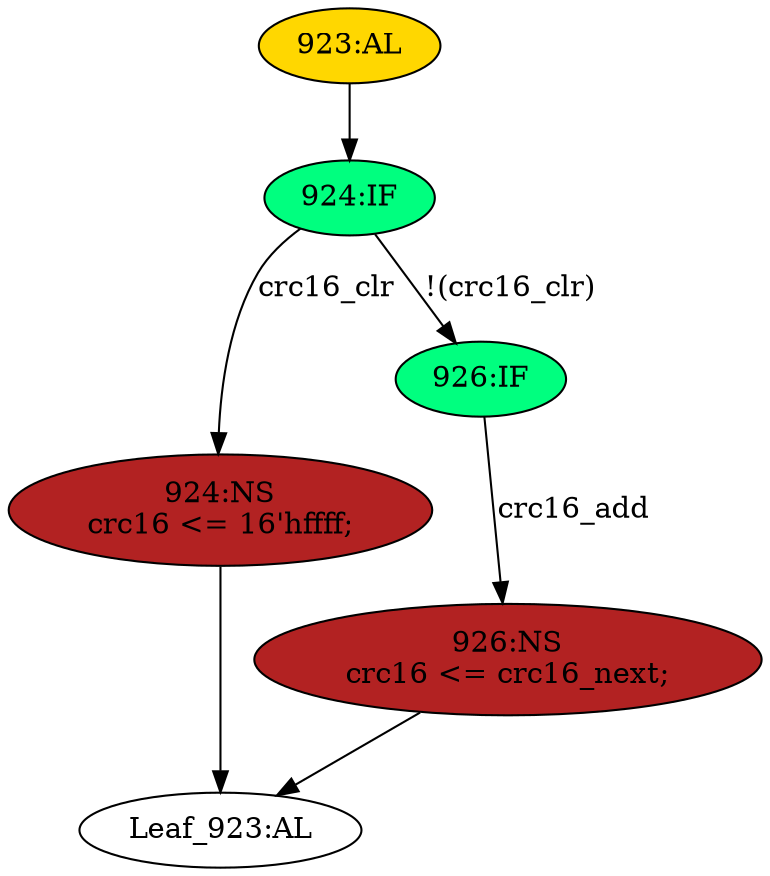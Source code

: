 strict digraph "" {
	node [label="\N"];
	"Leaf_923:AL"	 [def_var="['crc16']",
		label="Leaf_923:AL"];
	"924:NS"	 [ast="<pyverilog.vparser.ast.NonblockingSubstitution object at 0x7f55d3d0e7d0>",
		fillcolor=firebrick,
		label="924:NS
crc16 <= 16'hffff;",
		statements="[<pyverilog.vparser.ast.NonblockingSubstitution object at 0x7f55d3d0e7d0>]",
		style=filled,
		typ=NonblockingSubstitution];
	"924:NS" -> "Leaf_923:AL"	 [cond="[]",
		lineno=None];
	"926:IF"	 [ast="<pyverilog.vparser.ast.IfStatement object at 0x7f55d3d0e910>",
		fillcolor=springgreen,
		label="926:IF",
		statements="[]",
		style=filled,
		typ=IfStatement];
	"926:NS"	 [ast="<pyverilog.vparser.ast.NonblockingSubstitution object at 0x7f55d3d0e990>",
		fillcolor=firebrick,
		label="926:NS
crc16 <= crc16_next;",
		statements="[<pyverilog.vparser.ast.NonblockingSubstitution object at 0x7f55d3d0e990>]",
		style=filled,
		typ=NonblockingSubstitution];
	"926:IF" -> "926:NS"	 [cond="['crc16_add']",
		label=crc16_add,
		lineno=926];
	"926:NS" -> "Leaf_923:AL"	 [cond="[]",
		lineno=None];
	"923:AL"	 [ast="<pyverilog.vparser.ast.Always object at 0x7f55d3d0eb50>",
		clk_sens=True,
		fillcolor=gold,
		label="923:AL",
		sens="['clk']",
		statements="[]",
		style=filled,
		typ=Always,
		use_var="['crc16_add', 'crc16_clr', 'crc16_next']"];
	"924:IF"	 [ast="<pyverilog.vparser.ast.IfStatement object at 0x7f55d3d0ec50>",
		fillcolor=springgreen,
		label="924:IF",
		statements="[]",
		style=filled,
		typ=IfStatement];
	"923:AL" -> "924:IF"	 [cond="[]",
		lineno=None];
	"924:IF" -> "924:NS"	 [cond="['crc16_clr']",
		label=crc16_clr,
		lineno=924];
	"924:IF" -> "926:IF"	 [cond="['crc16_clr']",
		label="!(crc16_clr)",
		lineno=924];
}
